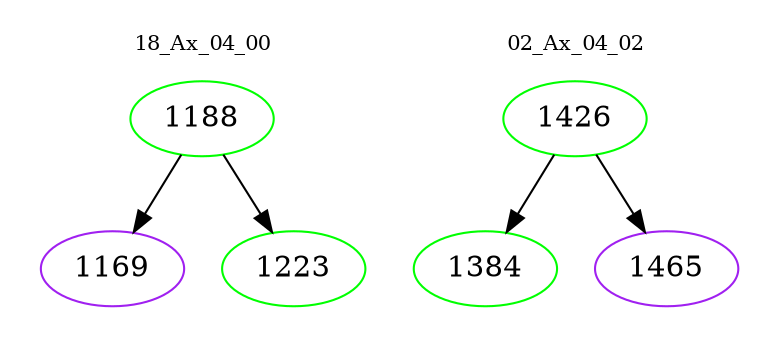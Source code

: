 digraph{
subgraph cluster_0 {
color = white
label = "18_Ax_04_00";
fontsize=10;
T0_1188 [label="1188", color="green"]
T0_1188 -> T0_1169 [color="black"]
T0_1169 [label="1169", color="purple"]
T0_1188 -> T0_1223 [color="black"]
T0_1223 [label="1223", color="green"]
}
subgraph cluster_1 {
color = white
label = "02_Ax_04_02";
fontsize=10;
T1_1426 [label="1426", color="green"]
T1_1426 -> T1_1384 [color="black"]
T1_1384 [label="1384", color="green"]
T1_1426 -> T1_1465 [color="black"]
T1_1465 [label="1465", color="purple"]
}
}
